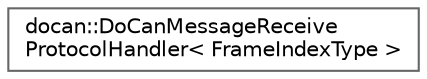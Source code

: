 digraph "Graphical Class Hierarchy"
{
 // LATEX_PDF_SIZE
  bgcolor="transparent";
  edge [fontname=Helvetica,fontsize=10,labelfontname=Helvetica,labelfontsize=10];
  node [fontname=Helvetica,fontsize=10,shape=box,height=0.2,width=0.4];
  rankdir="LR";
  Node0 [id="Node000000",label="docan::DoCanMessageReceive\lProtocolHandler\< FrameIndexType \>",height=0.2,width=0.4,color="grey40", fillcolor="white", style="filled",URL="$da/de2/classdocan_1_1DoCanMessageReceiveProtocolHandler.html",tooltip=" "];
}
